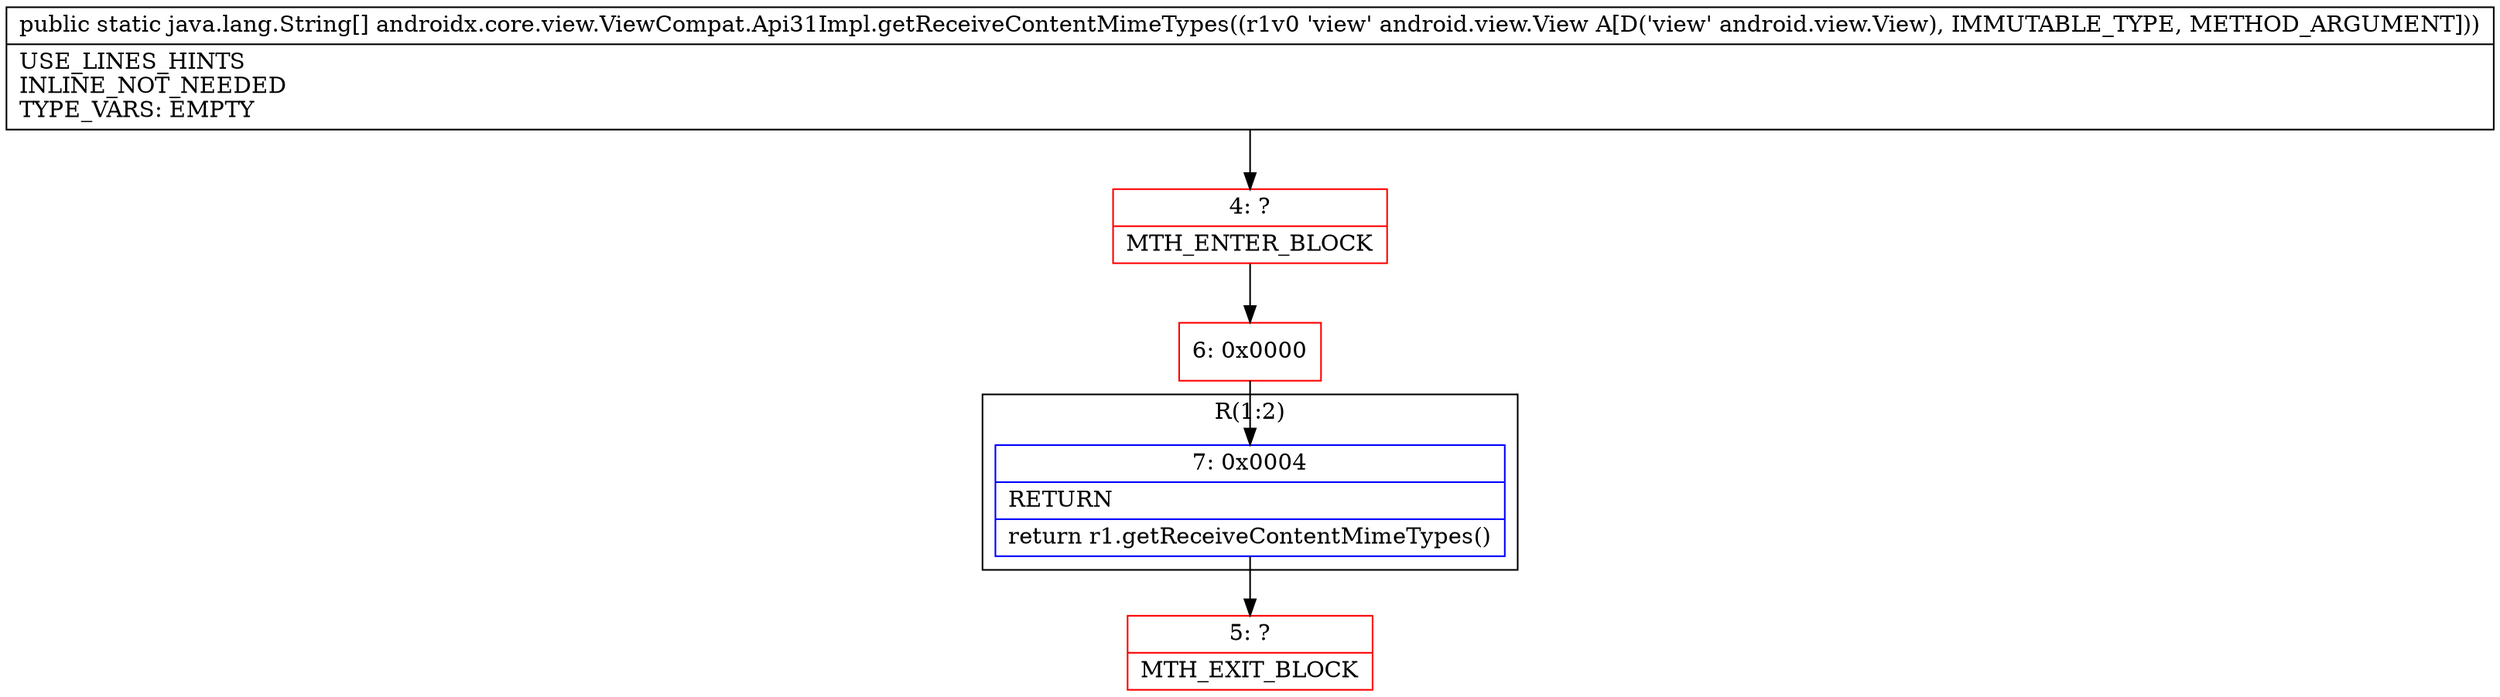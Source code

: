digraph "CFG forandroidx.core.view.ViewCompat.Api31Impl.getReceiveContentMimeTypes(Landroid\/view\/View;)[Ljava\/lang\/String;" {
subgraph cluster_Region_100473698 {
label = "R(1:2)";
node [shape=record,color=blue];
Node_7 [shape=record,label="{7\:\ 0x0004|RETURN\l|return r1.getReceiveContentMimeTypes()\l}"];
}
Node_4 [shape=record,color=red,label="{4\:\ ?|MTH_ENTER_BLOCK\l}"];
Node_6 [shape=record,color=red,label="{6\:\ 0x0000}"];
Node_5 [shape=record,color=red,label="{5\:\ ?|MTH_EXIT_BLOCK\l}"];
MethodNode[shape=record,label="{public static java.lang.String[] androidx.core.view.ViewCompat.Api31Impl.getReceiveContentMimeTypes((r1v0 'view' android.view.View A[D('view' android.view.View), IMMUTABLE_TYPE, METHOD_ARGUMENT]))  | USE_LINES_HINTS\lINLINE_NOT_NEEDED\lTYPE_VARS: EMPTY\l}"];
MethodNode -> Node_4;Node_7 -> Node_5;
Node_4 -> Node_6;
Node_6 -> Node_7;
}

